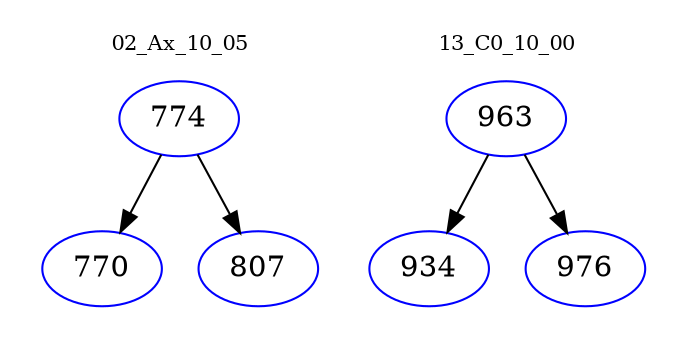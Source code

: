 digraph{
subgraph cluster_0 {
color = white
label = "02_Ax_10_05";
fontsize=10;
T0_774 [label="774", color="blue"]
T0_774 -> T0_770 [color="black"]
T0_770 [label="770", color="blue"]
T0_774 -> T0_807 [color="black"]
T0_807 [label="807", color="blue"]
}
subgraph cluster_1 {
color = white
label = "13_C0_10_00";
fontsize=10;
T1_963 [label="963", color="blue"]
T1_963 -> T1_934 [color="black"]
T1_934 [label="934", color="blue"]
T1_963 -> T1_976 [color="black"]
T1_976 [label="976", color="blue"]
}
}
